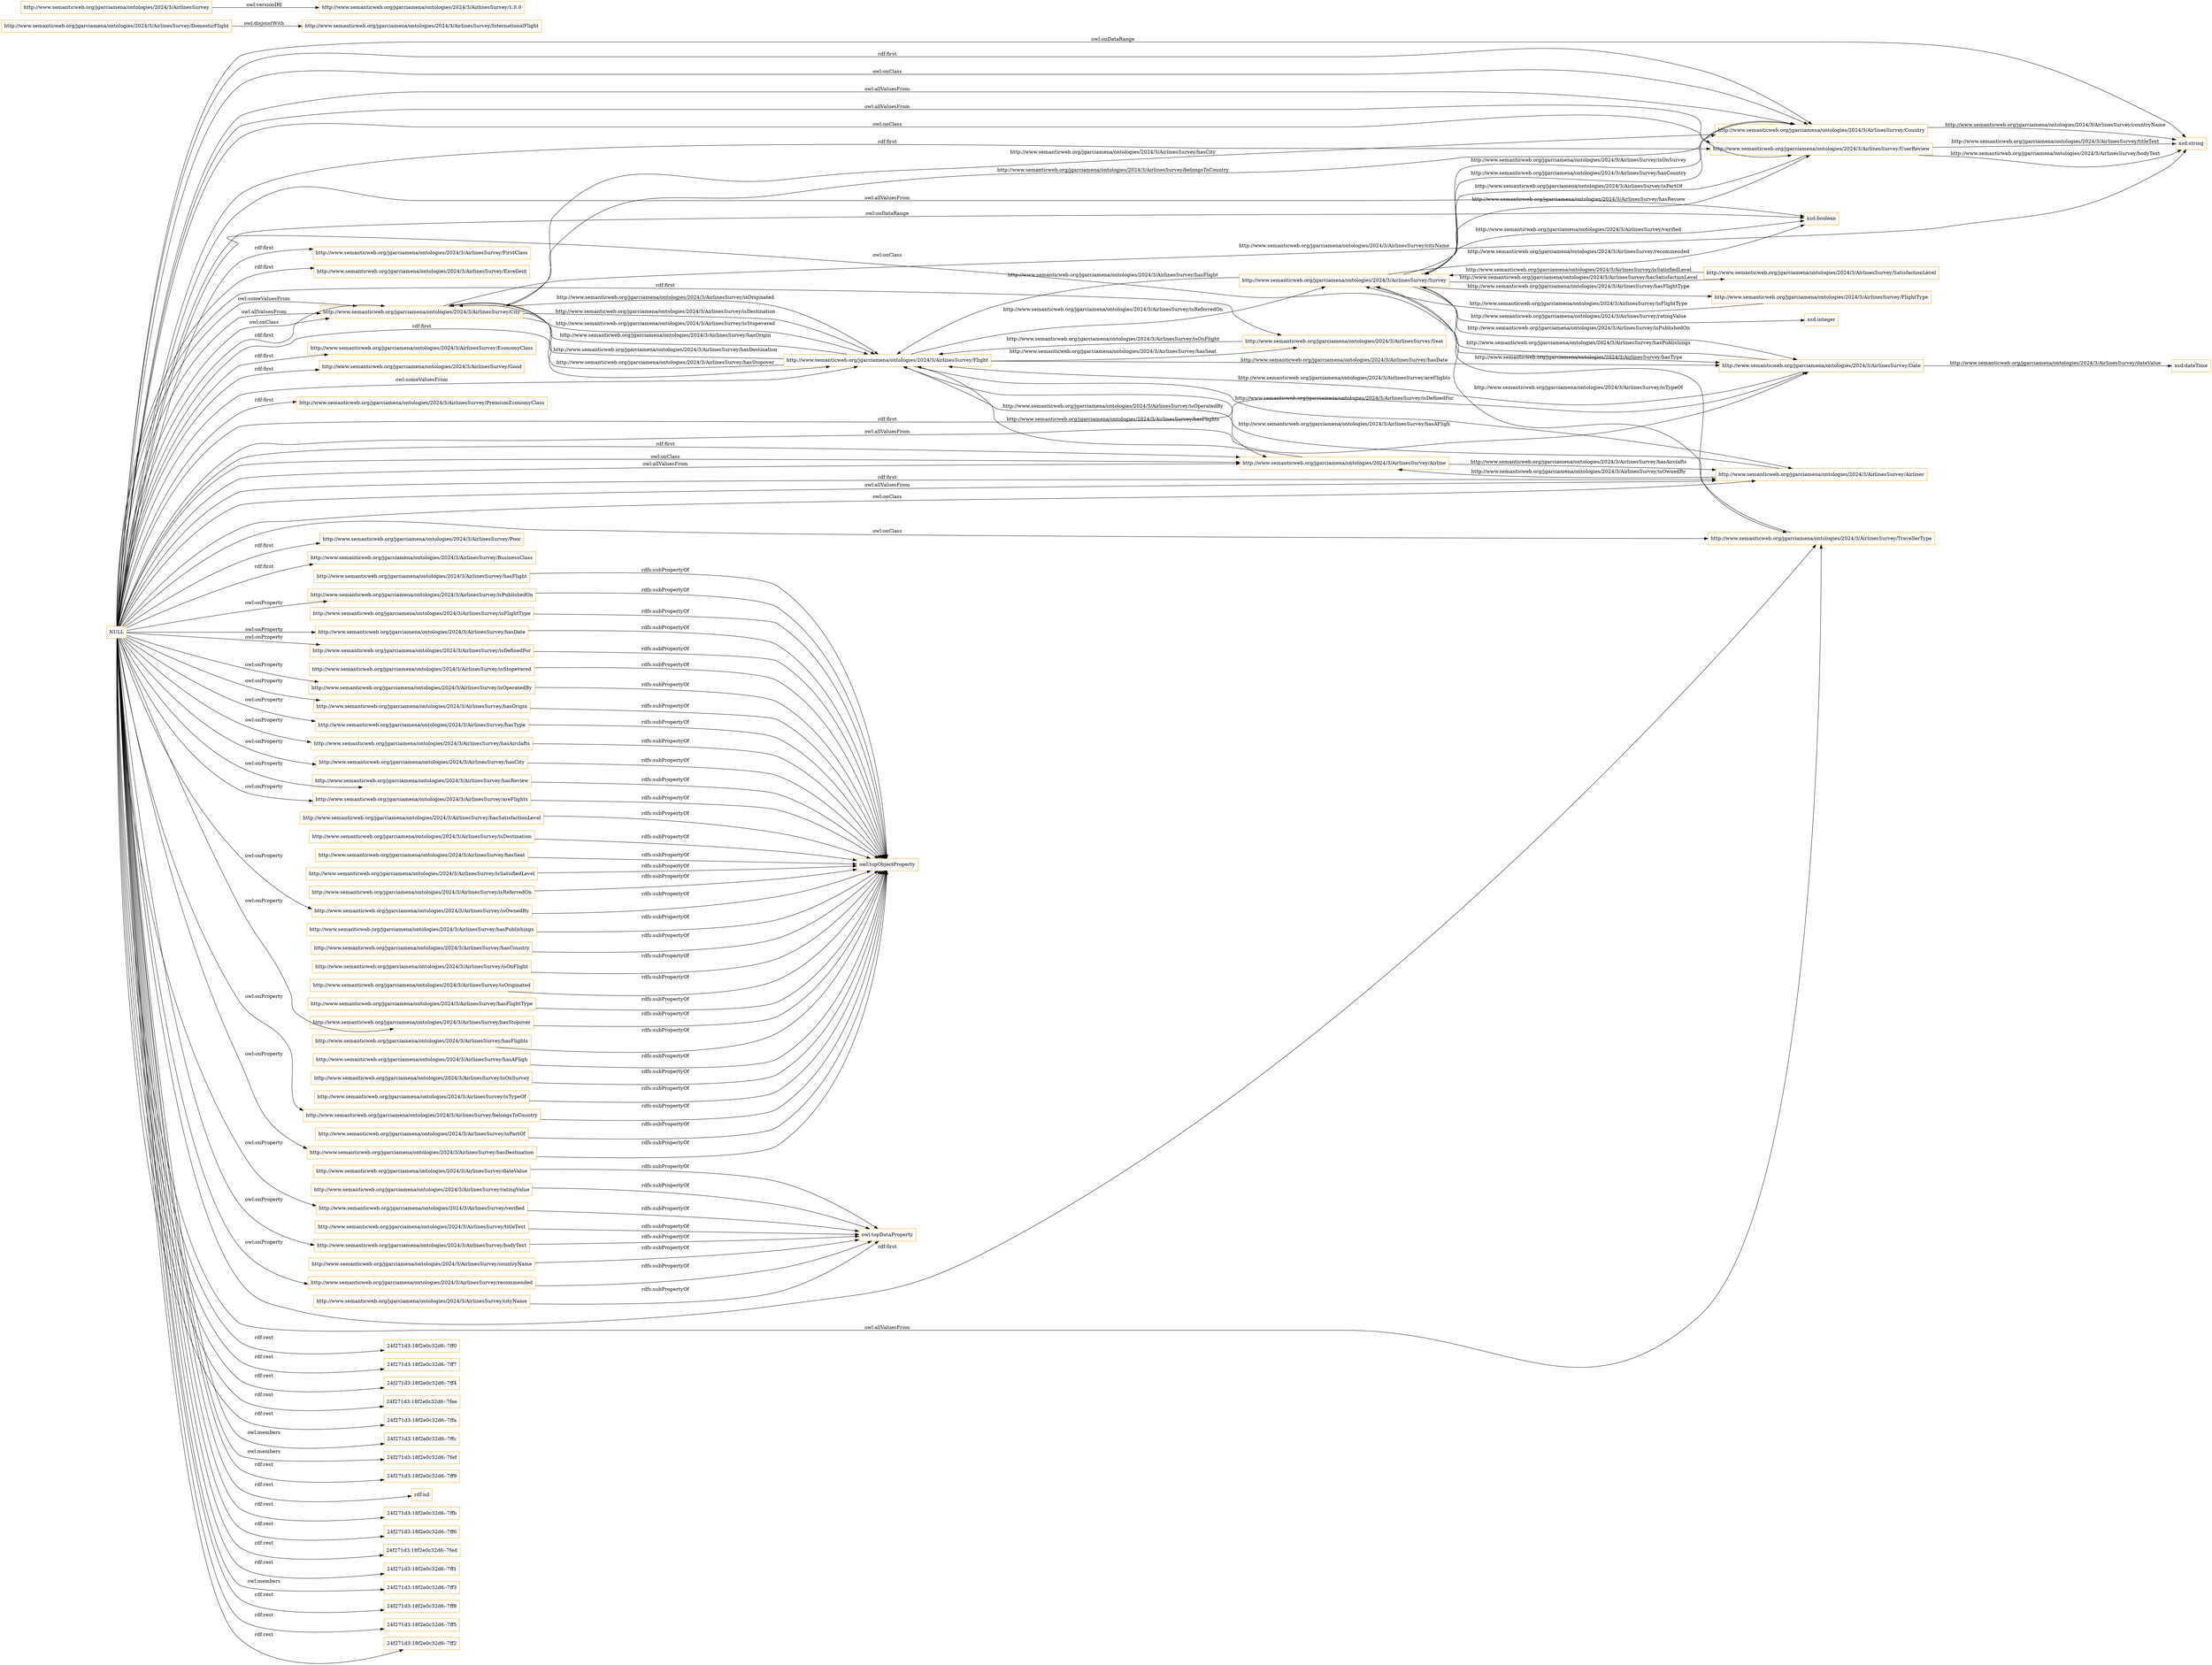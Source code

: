 digraph ar2dtool_diagram { 
rankdir=LR;
size="1501"
node [shape = rectangle, color="orange"]; "http://www.semanticweb.org/jgarciamena/ontologies/2024/3/AirlinesSurvey/City" "http://www.semanticweb.org/jgarciamena/ontologies/2024/3/AirlinesSurvey/FirstClass" "http://www.semanticweb.org/jgarciamena/ontologies/2024/3/AirlinesSurvey/InternationalFlight" "http://www.semanticweb.org/jgarciamena/ontologies/2024/3/AirlinesSurvey/Excellent" "http://www.semanticweb.org/jgarciamena/ontologies/2024/3/AirlinesSurvey/Survey" "http://www.semanticweb.org/jgarciamena/ontologies/2024/3/AirlinesSurvey/UserReview" "http://www.semanticweb.org/jgarciamena/ontologies/2024/3/AirlinesSurvey/DomesticFlight" "http://www.semanticweb.org/jgarciamena/ontologies/2024/3/AirlinesSurvey/FlightType" "http://www.semanticweb.org/jgarciamena/ontologies/2024/3/AirlinesSurvey/Date" "http://www.semanticweb.org/jgarciamena/ontologies/2024/3/AirlinesSurvey/EconomyClass" "http://www.semanticweb.org/jgarciamena/ontologies/2024/3/AirlinesSurvey/Good" "http://www.semanticweb.org/jgarciamena/ontologies/2024/3/AirlinesSurvey/Seat" "http://www.semanticweb.org/jgarciamena/ontologies/2024/3/AirlinesSurvey/SatisfactionLevel" "http://www.semanticweb.org/jgarciamena/ontologies/2024/3/AirlinesSurvey/PremiumEconomyClass" "http://www.semanticweb.org/jgarciamena/ontologies/2024/3/AirlinesSurvey/Airliner" "http://www.semanticweb.org/jgarciamena/ontologies/2024/3/AirlinesSurvey/Flight" "http://www.semanticweb.org/jgarciamena/ontologies/2024/3/AirlinesSurvey/TravellerType" "http://www.semanticweb.org/jgarciamena/ontologies/2024/3/AirlinesSurvey/Country" "http://www.semanticweb.org/jgarciamena/ontologies/2024/3/AirlinesSurvey/Poor" "http://www.semanticweb.org/jgarciamena/ontologies/2024/3/AirlinesSurvey/BusinessClass" "http://www.semanticweb.org/jgarciamena/ontologies/2024/3/AirlinesSurvey/Airline" ; /*classes style*/
	"http://www.semanticweb.org/jgarciamena/ontologies/2024/3/AirlinesSurvey/isOwnedBy" -> "owl:topObjectProperty" [ label = "rdfs:subPropertyOf" ];
	"http://www.semanticweb.org/jgarciamena/ontologies/2024/3/AirlinesSurvey/verified" -> "owl:topDataProperty" [ label = "rdfs:subPropertyOf" ];
	"http://www.semanticweb.org/jgarciamena/ontologies/2024/3/AirlinesSurvey/DomesticFlight" -> "http://www.semanticweb.org/jgarciamena/ontologies/2024/3/AirlinesSurvey/InternationalFlight" [ label = "owl:disjointWith" ];
	"http://www.semanticweb.org/jgarciamena/ontologies/2024/3/AirlinesSurvey/titleText" -> "owl:topDataProperty" [ label = "rdfs:subPropertyOf" ];
	"http://www.semanticweb.org/jgarciamena/ontologies/2024/3/AirlinesSurvey/hasPublishings" -> "owl:topObjectProperty" [ label = "rdfs:subPropertyOf" ];
	"http://www.semanticweb.org/jgarciamena/ontologies/2024/3/AirlinesSurvey/hasCountry" -> "owl:topObjectProperty" [ label = "rdfs:subPropertyOf" ];
	"http://www.semanticweb.org/jgarciamena/ontologies/2024/3/AirlinesSurvey/isOnFlight" -> "owl:topObjectProperty" [ label = "rdfs:subPropertyOf" ];
	"http://www.semanticweb.org/jgarciamena/ontologies/2024/3/AirlinesSurvey/bodyText" -> "owl:topDataProperty" [ label = "rdfs:subPropertyOf" ];
	"http://www.semanticweb.org/jgarciamena/ontologies/2024/3/AirlinesSurvey/isOriginated" -> "owl:topObjectProperty" [ label = "rdfs:subPropertyOf" ];
	"http://www.semanticweb.org/jgarciamena/ontologies/2024/3/AirlinesSurvey/hasFlightType" -> "owl:topObjectProperty" [ label = "rdfs:subPropertyOf" ];
	"http://www.semanticweb.org/jgarciamena/ontologies/2024/3/AirlinesSurvey/hasStopover" -> "owl:topObjectProperty" [ label = "rdfs:subPropertyOf" ];
	"http://www.semanticweb.org/jgarciamena/ontologies/2024/3/AirlinesSurvey/hasFlights" -> "owl:topObjectProperty" [ label = "rdfs:subPropertyOf" ];
	"http://www.semanticweb.org/jgarciamena/ontologies/2024/3/AirlinesSurvey/hasAFligh" -> "owl:topObjectProperty" [ label = "rdfs:subPropertyOf" ];
	"http://www.semanticweb.org/jgarciamena/ontologies/2024/3/AirlinesSurvey/isOnSurvey" -> "owl:topObjectProperty" [ label = "rdfs:subPropertyOf" ];
	"http://www.semanticweb.org/jgarciamena/ontologies/2024/3/AirlinesSurvey/countryName" -> "owl:topDataProperty" [ label = "rdfs:subPropertyOf" ];
	"http://www.semanticweb.org/jgarciamena/ontologies/2024/3/AirlinesSurvey/isTypeOf" -> "owl:topObjectProperty" [ label = "rdfs:subPropertyOf" ];
	"http://www.semanticweb.org/jgarciamena/ontologies/2024/3/AirlinesSurvey/belongsToCountry" -> "owl:topObjectProperty" [ label = "rdfs:subPropertyOf" ];
	"http://www.semanticweb.org/jgarciamena/ontologies/2024/3/AirlinesSurvey/isPartOf" -> "owl:topObjectProperty" [ label = "rdfs:subPropertyOf" ];
	"http://www.semanticweb.org/jgarciamena/ontologies/2024/3/AirlinesSurvey/hasDestination" -> "owl:topObjectProperty" [ label = "rdfs:subPropertyOf" ];
	"http://www.semanticweb.org/jgarciamena/ontologies/2024/3/AirlinesSurvey/hasFlight" -> "owl:topObjectProperty" [ label = "rdfs:subPropertyOf" ];
	"http://www.semanticweb.org/jgarciamena/ontologies/2024/3/AirlinesSurvey/isPublishedOn" -> "owl:topObjectProperty" [ label = "rdfs:subPropertyOf" ];
	"http://www.semanticweb.org/jgarciamena/ontologies/2024/3/AirlinesSurvey/isFlightType" -> "owl:topObjectProperty" [ label = "rdfs:subPropertyOf" ];
	"http://www.semanticweb.org/jgarciamena/ontologies/2024/3/AirlinesSurvey/hasDate" -> "owl:topObjectProperty" [ label = "rdfs:subPropertyOf" ];
	"http://www.semanticweb.org/jgarciamena/ontologies/2024/3/AirlinesSurvey/isDefinedFor" -> "owl:topObjectProperty" [ label = "rdfs:subPropertyOf" ];
	"http://www.semanticweb.org/jgarciamena/ontologies/2024/3/AirlinesSurvey/isStopevered" -> "owl:topObjectProperty" [ label = "rdfs:subPropertyOf" ];
	"NULL" -> "http://www.semanticweb.org/jgarciamena/ontologies/2024/3/AirlinesSurvey/isDefinedFor" [ label = "owl:onProperty" ];
	"NULL" -> "http://www.semanticweb.org/jgarciamena/ontologies/2024/3/AirlinesSurvey/Airliner" [ label = "rdf:first" ];
	"NULL" -> "http://www.semanticweb.org/jgarciamena/ontologies/2024/3/AirlinesSurvey/Airliner" [ label = "owl:allValuesFrom" ];
	"NULL" -> "http://www.semanticweb.org/jgarciamena/ontologies/2024/3/AirlinesSurvey/City" [ label = "owl:someValuesFrom" ];
	"NULL" -> "http://www.semanticweb.org/jgarciamena/ontologies/2024/3/AirlinesSurvey/isOperatedBy" [ label = "owl:onProperty" ];
	"NULL" -> "http://www.semanticweb.org/jgarciamena/ontologies/2024/3/AirlinesSurvey/City" [ label = "owl:allValuesFrom" ];
	"NULL" -> "http://www.semanticweb.org/jgarciamena/ontologies/2024/3/AirlinesSurvey/Date" [ label = "rdf:first" ];
	"NULL" -> "http://www.semanticweb.org/jgarciamena/ontologies/2024/3/AirlinesSurvey/hasDestination" [ label = "owl:onProperty" ];
	"NULL" -> "http://www.semanticweb.org/jgarciamena/ontologies/2024/3/AirlinesSurvey/TravellerType" [ label = "owl:allValuesFrom" ];
	"NULL" -> "http://www.semanticweb.org/jgarciamena/ontologies/2024/3/AirlinesSurvey/Country" [ label = "rdf:first" ];
	"NULL" -> "xsd:boolean" [ label = "owl:allValuesFrom" ];
	"NULL" -> "24f271d3:18f2e0c32d6:-7ff0" [ label = "rdf:rest" ];
	"NULL" -> "http://www.semanticweb.org/jgarciamena/ontologies/2024/3/AirlinesSurvey/hasOrigin" [ label = "owl:onProperty" ];
	"NULL" -> "http://www.semanticweb.org/jgarciamena/ontologies/2024/3/AirlinesSurvey/hasType" [ label = "owl:onProperty" ];
	"NULL" -> "http://www.semanticweb.org/jgarciamena/ontologies/2024/3/AirlinesSurvey/City" [ label = "owl:onClass" ];
	"NULL" -> "24f271d3:18f2e0c32d6:-7ff7" [ label = "rdf:rest" ];
	"NULL" -> "http://www.semanticweb.org/jgarciamena/ontologies/2024/3/AirlinesSurvey/UserReview" [ label = "owl:onClass" ];
	"NULL" -> "http://www.semanticweb.org/jgarciamena/ontologies/2024/3/AirlinesSurvey/recommended" [ label = "owl:onProperty" ];
	"NULL" -> "24f271d3:18f2e0c32d6:-7ff4" [ label = "rdf:rest" ];
	"NULL" -> "http://www.semanticweb.org/jgarciamena/ontologies/2024/3/AirlinesSurvey/hasAirclafts" [ label = "owl:onProperty" ];
	"NULL" -> "http://www.semanticweb.org/jgarciamena/ontologies/2024/3/AirlinesSurvey/Airliner" [ label = "owl:onClass" ];
	"NULL" -> "http://www.semanticweb.org/jgarciamena/ontologies/2024/3/AirlinesSurvey/PremiumEconomyClass" [ label = "rdf:first" ];
	"NULL" -> "http://www.semanticweb.org/jgarciamena/ontologies/2024/3/AirlinesSurvey/EconomyClass" [ label = "rdf:first" ];
	"NULL" -> "http://www.semanticweb.org/jgarciamena/ontologies/2024/3/AirlinesSurvey/Airline" [ label = "owl:onClass" ];
	"NULL" -> "http://www.semanticweb.org/jgarciamena/ontologies/2024/3/AirlinesSurvey/hasCity" [ label = "owl:onProperty" ];
	"NULL" -> "http://www.semanticweb.org/jgarciamena/ontologies/2024/3/AirlinesSurvey/City" [ label = "rdf:first" ];
	"NULL" -> "http://www.semanticweb.org/jgarciamena/ontologies/2024/3/AirlinesSurvey/verified" [ label = "owl:onProperty" ];
	"NULL" -> "http://www.semanticweb.org/jgarciamena/ontologies/2024/3/AirlinesSurvey/Date" [ label = "owl:allValuesFrom" ];
	"NULL" -> "http://www.semanticweb.org/jgarciamena/ontologies/2024/3/AirlinesSurvey/hasReview" [ label = "owl:onProperty" ];
	"NULL" -> "24f271d3:18f2e0c32d6:-7fee" [ label = "rdf:rest" ];
	"NULL" -> "http://www.semanticweb.org/jgarciamena/ontologies/2024/3/AirlinesSurvey/FirstClass" [ label = "rdf:first" ];
	"NULL" -> "24f271d3:18f2e0c32d6:-7ffa" [ label = "rdf:rest" ];
	"NULL" -> "24f271d3:18f2e0c32d6:-7ffc" [ label = "owl:members" ];
	"NULL" -> "http://www.semanticweb.org/jgarciamena/ontologies/2024/3/AirlinesSurvey/Airline" [ label = "owl:allValuesFrom" ];
	"NULL" -> "24f271d3:18f2e0c32d6:-7fef" [ label = "owl:members" ];
	"NULL" -> "http://www.semanticweb.org/jgarciamena/ontologies/2024/3/AirlinesSurvey/Poor" [ label = "rdf:first" ];
	"NULL" -> "24f271d3:18f2e0c32d6:-7ff9" [ label = "rdf:rest" ];
	"NULL" -> "http://www.semanticweb.org/jgarciamena/ontologies/2024/3/AirlinesSurvey/Flight" [ label = "rdf:first" ];
	"NULL" -> "http://www.semanticweb.org/jgarciamena/ontologies/2024/3/AirlinesSurvey/Date" [ label = "owl:onClass" ];
	"NULL" -> "rdf:nil" [ label = "rdf:rest" ];
	"NULL" -> "24f271d3:18f2e0c32d6:-7ffb" [ label = "rdf:rest" ];
	"NULL" -> "24f271d3:18f2e0c32d6:-7ff6" [ label = "rdf:rest" ];
	"NULL" -> "http://www.semanticweb.org/jgarciamena/ontologies/2024/3/AirlinesSurvey/TravellerType" [ label = "owl:onClass" ];
	"NULL" -> "http://www.semanticweb.org/jgarciamena/ontologies/2024/3/AirlinesSurvey/bodyText" [ label = "owl:onProperty" ];
	"NULL" -> "http://www.semanticweb.org/jgarciamena/ontologies/2024/3/AirlinesSurvey/Flight" [ label = "owl:someValuesFrom" ];
	"NULL" -> "http://www.semanticweb.org/jgarciamena/ontologies/2024/3/AirlinesSurvey/Good" [ label = "rdf:first" ];
	"NULL" -> "http://www.semanticweb.org/jgarciamena/ontologies/2024/3/AirlinesSurvey/areFlights" [ label = "owl:onProperty" ];
	"NULL" -> "http://www.semanticweb.org/jgarciamena/ontologies/2024/3/AirlinesSurvey/Country" [ label = "owl:onClass" ];
	"NULL" -> "http://www.semanticweb.org/jgarciamena/ontologies/2024/3/AirlinesSurvey/belongsToCountry" [ label = "owl:onProperty" ];
	"NULL" -> "http://www.semanticweb.org/jgarciamena/ontologies/2024/3/AirlinesSurvey/BusinessClass" [ label = "rdf:first" ];
	"NULL" -> "24f271d3:18f2e0c32d6:-7fed" [ label = "rdf:rest" ];
	"NULL" -> "http://www.semanticweb.org/jgarciamena/ontologies/2024/3/AirlinesSurvey/TravellerType" [ label = "rdf:first" ];
	"NULL" -> "xsd:string" [ label = "owl:onDataRange" ];
	"NULL" -> "24f271d3:18f2e0c32d6:-7ff1" [ label = "rdf:rest" ];
	"NULL" -> "http://www.semanticweb.org/jgarciamena/ontologies/2024/3/AirlinesSurvey/isPublishedOn" [ label = "owl:onProperty" ];
	"NULL" -> "24f271d3:18f2e0c32d6:-7ff3" [ label = "owl:members" ];
	"NULL" -> "24f271d3:18f2e0c32d6:-7ff8" [ label = "rdf:rest" ];
	"NULL" -> "xsd:boolean" [ label = "owl:onDataRange" ];
	"NULL" -> "http://www.semanticweb.org/jgarciamena/ontologies/2024/3/AirlinesSurvey/UserReview" [ label = "rdf:first" ];
	"NULL" -> "http://www.semanticweb.org/jgarciamena/ontologies/2024/3/AirlinesSurvey/Seat" [ label = "rdf:first" ];
	"NULL" -> "24f271d3:18f2e0c32d6:-7ff5" [ label = "rdf:rest" ];
	"NULL" -> "http://www.semanticweb.org/jgarciamena/ontologies/2024/3/AirlinesSurvey/isOwnedBy" [ label = "owl:onProperty" ];
	"NULL" -> "http://www.semanticweb.org/jgarciamena/ontologies/2024/3/AirlinesSurvey/Country" [ label = "owl:allValuesFrom" ];
	"NULL" -> "http://www.semanticweb.org/jgarciamena/ontologies/2024/3/AirlinesSurvey/hasStopover" [ label = "owl:onProperty" ];
	"NULL" -> "24f271d3:18f2e0c32d6:-7ff2" [ label = "rdf:rest" ];
	"NULL" -> "http://www.semanticweb.org/jgarciamena/ontologies/2024/3/AirlinesSurvey/Excellent" [ label = "rdf:first" ];
	"NULL" -> "http://www.semanticweb.org/jgarciamena/ontologies/2024/3/AirlinesSurvey/Airline" [ label = "rdf:first" ];
	"NULL" -> "http://www.semanticweb.org/jgarciamena/ontologies/2024/3/AirlinesSurvey/hasDate" [ label = "owl:onProperty" ];
	"NULL" -> "http://www.semanticweb.org/jgarciamena/ontologies/2024/3/AirlinesSurvey/UserReview" [ label = "owl:allValuesFrom" ];
	"http://www.semanticweb.org/jgarciamena/ontologies/2024/3/AirlinesSurvey/isOperatedBy" -> "owl:topObjectProperty" [ label = "rdfs:subPropertyOf" ];
	"http://www.semanticweb.org/jgarciamena/ontologies/2024/3/AirlinesSurvey/hasCity" -> "owl:topObjectProperty" [ label = "rdfs:subPropertyOf" ];
	"http://www.semanticweb.org/jgarciamena/ontologies/2024/3/AirlinesSurvey/hasSatisfactionLevel" -> "owl:topObjectProperty" [ label = "rdfs:subPropertyOf" ];
	"http://www.semanticweb.org/jgarciamena/ontologies/2024/3/AirlinesSurvey/isDestination" -> "owl:topObjectProperty" [ label = "rdfs:subPropertyOf" ];
	"http://www.semanticweb.org/jgarciamena/ontologies/2024/3/AirlinesSurvey/hasOrigin" -> "owl:topObjectProperty" [ label = "rdfs:subPropertyOf" ];
	"http://www.semanticweb.org/jgarciamena/ontologies/2024/3/AirlinesSurvey/cityName" -> "owl:topDataProperty" [ label = "rdfs:subPropertyOf" ];
	"http://www.semanticweb.org/jgarciamena/ontologies/2024/3/AirlinesSurvey/hasSeat" -> "owl:topObjectProperty" [ label = "rdfs:subPropertyOf" ];
	"http://www.semanticweb.org/jgarciamena/ontologies/2024/3/AirlinesSurvey/hasReview" -> "owl:topObjectProperty" [ label = "rdfs:subPropertyOf" ];
	"http://www.semanticweb.org/jgarciamena/ontologies/2024/3/AirlinesSurvey/isSatisfiedLevel" -> "owl:topObjectProperty" [ label = "rdfs:subPropertyOf" ];
	"http://www.semanticweb.org/jgarciamena/ontologies/2024/3/AirlinesSurvey/isReferredOn" -> "owl:topObjectProperty" [ label = "rdfs:subPropertyOf" ];
	"http://www.semanticweb.org/jgarciamena/ontologies/2024/3/AirlinesSurvey/hasType" -> "owl:topObjectProperty" [ label = "rdfs:subPropertyOf" ];
	"http://www.semanticweb.org/jgarciamena/ontologies/2024/3/AirlinesSurvey/dateValue" -> "owl:topDataProperty" [ label = "rdfs:subPropertyOf" ];
	"http://www.semanticweb.org/jgarciamena/ontologies/2024/3/AirlinesSurvey/recommended" -> "owl:topDataProperty" [ label = "rdfs:subPropertyOf" ];
	"http://www.semanticweb.org/jgarciamena/ontologies/2024/3/AirlinesSurvey/areFlights" -> "owl:topObjectProperty" [ label = "rdfs:subPropertyOf" ];
	"http://www.semanticweb.org/jgarciamena/ontologies/2024/3/AirlinesSurvey/hasAirclafts" -> "owl:topObjectProperty" [ label = "rdfs:subPropertyOf" ];
	"http://www.semanticweb.org/jgarciamena/ontologies/2024/3/AirlinesSurvey/ratingValue" -> "owl:topDataProperty" [ label = "rdfs:subPropertyOf" ];
	"http://www.semanticweb.org/jgarciamena/ontologies/2024/3/AirlinesSurvey" -> "http://www.semanticweb.org/jgarciamena/ontologies/2024/3/AirlinesSurvey/1.0.0" [ label = "owl:versionIRI" ];
	"http://www.semanticweb.org/jgarciamena/ontologies/2024/3/AirlinesSurvey/UserReview" -> "xsd:string" [ label = "http://www.semanticweb.org/jgarciamena/ontologies/2024/3/AirlinesSurvey/bodyText" ];
	"http://www.semanticweb.org/jgarciamena/ontologies/2024/3/AirlinesSurvey/Survey" -> "http://www.semanticweb.org/jgarciamena/ontologies/2024/3/AirlinesSurvey/SatisfactionLevel" [ label = "http://www.semanticweb.org/jgarciamena/ontologies/2024/3/AirlinesSurvey/hasSatisfactionLevel" ];
	"http://www.semanticweb.org/jgarciamena/ontologies/2024/3/AirlinesSurvey/Survey" -> "xsd:boolean" [ label = "http://www.semanticweb.org/jgarciamena/ontologies/2024/3/AirlinesSurvey/verified" ];
	"http://www.semanticweb.org/jgarciamena/ontologies/2024/3/AirlinesSurvey/Flight" -> "http://www.semanticweb.org/jgarciamena/ontologies/2024/3/AirlinesSurvey/City" [ label = "http://www.semanticweb.org/jgarciamena/ontologies/2024/3/AirlinesSurvey/hasOrigin" ];
	"http://www.semanticweb.org/jgarciamena/ontologies/2024/3/AirlinesSurvey/Flight" -> "http://www.semanticweb.org/jgarciamena/ontologies/2024/3/AirlinesSurvey/Seat" [ label = "http://www.semanticweb.org/jgarciamena/ontologies/2024/3/AirlinesSurvey/hasSeat" ];
	"http://www.semanticweb.org/jgarciamena/ontologies/2024/3/AirlinesSurvey/Date" -> "http://www.semanticweb.org/jgarciamena/ontologies/2024/3/AirlinesSurvey/Flight" [ label = "http://www.semanticweb.org/jgarciamena/ontologies/2024/3/AirlinesSurvey/areFlights" ];
	"http://www.semanticweb.org/jgarciamena/ontologies/2024/3/AirlinesSurvey/Airline" -> "http://www.semanticweb.org/jgarciamena/ontologies/2024/3/AirlinesSurvey/Flight" [ label = "http://www.semanticweb.org/jgarciamena/ontologies/2024/3/AirlinesSurvey/hasFlights" ];
	"http://www.semanticweb.org/jgarciamena/ontologies/2024/3/AirlinesSurvey/Survey" -> "http://www.semanticweb.org/jgarciamena/ontologies/2024/3/AirlinesSurvey/UserReview" [ label = "http://www.semanticweb.org/jgarciamena/ontologies/2024/3/AirlinesSurvey/hasReview" ];
	"http://www.semanticweb.org/jgarciamena/ontologies/2024/3/AirlinesSurvey/Seat" -> "http://www.semanticweb.org/jgarciamena/ontologies/2024/3/AirlinesSurvey/Flight" [ label = "http://www.semanticweb.org/jgarciamena/ontologies/2024/3/AirlinesSurvey/isOnFlight" ];
	"http://www.semanticweb.org/jgarciamena/ontologies/2024/3/AirlinesSurvey/UserReview" -> "http://www.semanticweb.org/jgarciamena/ontologies/2024/3/AirlinesSurvey/Survey" [ label = "http://www.semanticweb.org/jgarciamena/ontologies/2024/3/AirlinesSurvey/isPartOf" ];
	"http://www.semanticweb.org/jgarciamena/ontologies/2024/3/AirlinesSurvey/SatisfactionLevel" -> "http://www.semanticweb.org/jgarciamena/ontologies/2024/3/AirlinesSurvey/Survey" [ label = "http://www.semanticweb.org/jgarciamena/ontologies/2024/3/AirlinesSurvey/isSatisfiedLevel" ];
	"http://www.semanticweb.org/jgarciamena/ontologies/2024/3/AirlinesSurvey/Survey" -> "http://www.semanticweb.org/jgarciamena/ontologies/2024/3/AirlinesSurvey/TravellerType" [ label = "http://www.semanticweb.org/jgarciamena/ontologies/2024/3/AirlinesSurvey/hasType" ];
	"http://www.semanticweb.org/jgarciamena/ontologies/2024/3/AirlinesSurvey/Flight" -> "http://www.semanticweb.org/jgarciamena/ontologies/2024/3/AirlinesSurvey/City" [ label = "http://www.semanticweb.org/jgarciamena/ontologies/2024/3/AirlinesSurvey/hasDestination" ];
	"http://www.semanticweb.org/jgarciamena/ontologies/2024/3/AirlinesSurvey/Survey" -> "http://www.semanticweb.org/jgarciamena/ontologies/2024/3/AirlinesSurvey/Country" [ label = "http://www.semanticweb.org/jgarciamena/ontologies/2024/3/AirlinesSurvey/hasCountry" ];
	"http://www.semanticweb.org/jgarciamena/ontologies/2024/3/AirlinesSurvey/Airliner" -> "http://www.semanticweb.org/jgarciamena/ontologies/2024/3/AirlinesSurvey/Airline" [ label = "http://www.semanticweb.org/jgarciamena/ontologies/2024/3/AirlinesSurvey/isOwnedBy" ];
	"http://www.semanticweb.org/jgarciamena/ontologies/2024/3/AirlinesSurvey/Airliner" -> "http://www.semanticweb.org/jgarciamena/ontologies/2024/3/AirlinesSurvey/Flight" [ label = "http://www.semanticweb.org/jgarciamena/ontologies/2024/3/AirlinesSurvey/hasAFligh" ];
	"http://www.semanticweb.org/jgarciamena/ontologies/2024/3/AirlinesSurvey/City" -> "http://www.semanticweb.org/jgarciamena/ontologies/2024/3/AirlinesSurvey/Flight" [ label = "http://www.semanticweb.org/jgarciamena/ontologies/2024/3/AirlinesSurvey/isOriginated" ];
	"http://www.semanticweb.org/jgarciamena/ontologies/2024/3/AirlinesSurvey/City" -> "http://www.semanticweb.org/jgarciamena/ontologies/2024/3/AirlinesSurvey/Country" [ label = "http://www.semanticweb.org/jgarciamena/ontologies/2024/3/AirlinesSurvey/belongsToCountry" ];
	"http://www.semanticweb.org/jgarciamena/ontologies/2024/3/AirlinesSurvey/FlightType" -> "http://www.semanticweb.org/jgarciamena/ontologies/2024/3/AirlinesSurvey/Survey" [ label = "http://www.semanticweb.org/jgarciamena/ontologies/2024/3/AirlinesSurvey/isFlightType" ];
	"http://www.semanticweb.org/jgarciamena/ontologies/2024/3/AirlinesSurvey/City" -> "xsd:string" [ label = "http://www.semanticweb.org/jgarciamena/ontologies/2024/3/AirlinesSurvey/cityName" ];
	"http://www.semanticweb.org/jgarciamena/ontologies/2024/3/AirlinesSurvey/Survey" -> "http://www.semanticweb.org/jgarciamena/ontologies/2024/3/AirlinesSurvey/FlightType" [ label = "http://www.semanticweb.org/jgarciamena/ontologies/2024/3/AirlinesSurvey/hasFlightType" ];
	"http://www.semanticweb.org/jgarciamena/ontologies/2024/3/AirlinesSurvey/City" -> "http://www.semanticweb.org/jgarciamena/ontologies/2024/3/AirlinesSurvey/Flight" [ label = "http://www.semanticweb.org/jgarciamena/ontologies/2024/3/AirlinesSurvey/isDestination" ];
	"http://www.semanticweb.org/jgarciamena/ontologies/2024/3/AirlinesSurvey/UserReview" -> "xsd:string" [ label = "http://www.semanticweb.org/jgarciamena/ontologies/2024/3/AirlinesSurvey/titleText" ];
	"http://www.semanticweb.org/jgarciamena/ontologies/2024/3/AirlinesSurvey/Flight" -> "http://www.semanticweb.org/jgarciamena/ontologies/2024/3/AirlinesSurvey/City" [ label = "http://www.semanticweb.org/jgarciamena/ontologies/2024/3/AirlinesSurvey/hasStopover" ];
	"http://www.semanticweb.org/jgarciamena/ontologies/2024/3/AirlinesSurvey/Survey" -> "xsd:integer" [ label = "http://www.semanticweb.org/jgarciamena/ontologies/2024/3/AirlinesSurvey/ratingValue" ];
	"http://www.semanticweb.org/jgarciamena/ontologies/2024/3/AirlinesSurvey/Flight" -> "http://www.semanticweb.org/jgarciamena/ontologies/2024/3/AirlinesSurvey/Date" [ label = "http://www.semanticweb.org/jgarciamena/ontologies/2024/3/AirlinesSurvey/hasDate" ];
	"http://www.semanticweb.org/jgarciamena/ontologies/2024/3/AirlinesSurvey/Country" -> "http://www.semanticweb.org/jgarciamena/ontologies/2024/3/AirlinesSurvey/Survey" [ label = "http://www.semanticweb.org/jgarciamena/ontologies/2024/3/AirlinesSurvey/isOnSurvey" ];
	"http://www.semanticweb.org/jgarciamena/ontologies/2024/3/AirlinesSurvey/City" -> "http://www.semanticweb.org/jgarciamena/ontologies/2024/3/AirlinesSurvey/Flight" [ label = "http://www.semanticweb.org/jgarciamena/ontologies/2024/3/AirlinesSurvey/isStopevered" ];
	"http://www.semanticweb.org/jgarciamena/ontologies/2024/3/AirlinesSurvey/Date" -> "http://www.semanticweb.org/jgarciamena/ontologies/2024/3/AirlinesSurvey/Survey" [ label = "http://www.semanticweb.org/jgarciamena/ontologies/2024/3/AirlinesSurvey/hasPublishings" ];
	"http://www.semanticweb.org/jgarciamena/ontologies/2024/3/AirlinesSurvey/Survey" -> "http://www.semanticweb.org/jgarciamena/ontologies/2024/3/AirlinesSurvey/Date" [ label = "http://www.semanticweb.org/jgarciamena/ontologies/2024/3/AirlinesSurvey/isPublishedOn" ];
	"http://www.semanticweb.org/jgarciamena/ontologies/2024/3/AirlinesSurvey/Country" -> "http://www.semanticweb.org/jgarciamena/ontologies/2024/3/AirlinesSurvey/City" [ label = "http://www.semanticweb.org/jgarciamena/ontologies/2024/3/AirlinesSurvey/hasCity" ];
	"http://www.semanticweb.org/jgarciamena/ontologies/2024/3/AirlinesSurvey/Country" -> "xsd:string" [ label = "http://www.semanticweb.org/jgarciamena/ontologies/2024/3/AirlinesSurvey/countryName" ];
	"http://www.semanticweb.org/jgarciamena/ontologies/2024/3/AirlinesSurvey/Survey" -> "xsd:boolean" [ label = "http://www.semanticweb.org/jgarciamena/ontologies/2024/3/AirlinesSurvey/recommended" ];
	"http://www.semanticweb.org/jgarciamena/ontologies/2024/3/AirlinesSurvey/Survey" -> "http://www.semanticweb.org/jgarciamena/ontologies/2024/3/AirlinesSurvey/Flight" [ label = "http://www.semanticweb.org/jgarciamena/ontologies/2024/3/AirlinesSurvey/hasFlight" ];
	"http://www.semanticweb.org/jgarciamena/ontologies/2024/3/AirlinesSurvey/Flight" -> "http://www.semanticweb.org/jgarciamena/ontologies/2024/3/AirlinesSurvey/Airliner" [ label = "http://www.semanticweb.org/jgarciamena/ontologies/2024/3/AirlinesSurvey/isDefinedFor" ];
	"http://www.semanticweb.org/jgarciamena/ontologies/2024/3/AirlinesSurvey/Flight" -> "http://www.semanticweb.org/jgarciamena/ontologies/2024/3/AirlinesSurvey/Airline" [ label = "http://www.semanticweb.org/jgarciamena/ontologies/2024/3/AirlinesSurvey/isOperatedBy" ];
	"http://www.semanticweb.org/jgarciamena/ontologies/2024/3/AirlinesSurvey/Date" -> "xsd:dateTime" [ label = "http://www.semanticweb.org/jgarciamena/ontologies/2024/3/AirlinesSurvey/dateValue" ];
	"http://www.semanticweb.org/jgarciamena/ontologies/2024/3/AirlinesSurvey/Airline" -> "http://www.semanticweb.org/jgarciamena/ontologies/2024/3/AirlinesSurvey/Airliner" [ label = "http://www.semanticweb.org/jgarciamena/ontologies/2024/3/AirlinesSurvey/hasAirclafts" ];
	"http://www.semanticweb.org/jgarciamena/ontologies/2024/3/AirlinesSurvey/Flight" -> "http://www.semanticweb.org/jgarciamena/ontologies/2024/3/AirlinesSurvey/Survey" [ label = "http://www.semanticweb.org/jgarciamena/ontologies/2024/3/AirlinesSurvey/isReferredOn" ];
	"http://www.semanticweb.org/jgarciamena/ontologies/2024/3/AirlinesSurvey/TravellerType" -> "http://www.semanticweb.org/jgarciamena/ontologies/2024/3/AirlinesSurvey/Survey" [ label = "http://www.semanticweb.org/jgarciamena/ontologies/2024/3/AirlinesSurvey/isTypeOf" ];

}

